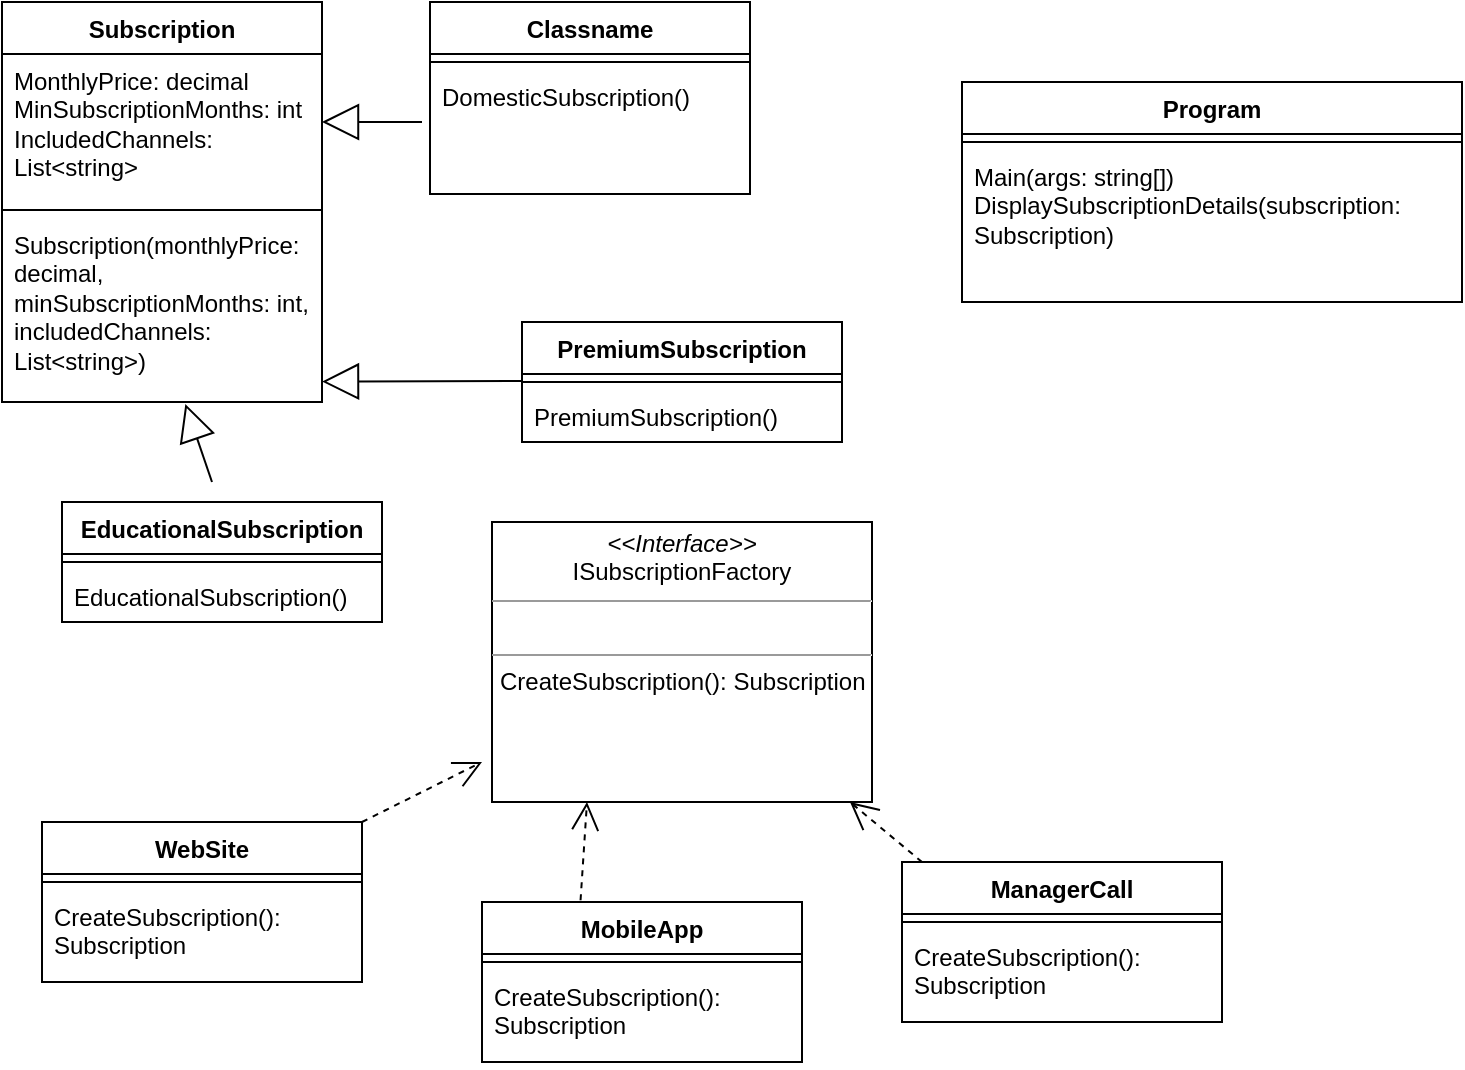<mxfile version="23.1.2" type="device">
  <diagram name="Страница — 1" id="Ma653bgn2nAL8Mdsk6dF">
    <mxGraphModel dx="808" dy="765" grid="1" gridSize="10" guides="1" tooltips="1" connect="1" arrows="1" fold="1" page="1" pageScale="1" pageWidth="827" pageHeight="1169" math="0" shadow="0">
      <root>
        <mxCell id="0" />
        <mxCell id="1" parent="0" />
        <mxCell id="U2nl_-04yxtri-V4Uudt-6" value="Subscription" style="swimlane;fontStyle=1;align=center;verticalAlign=top;childLayout=stackLayout;horizontal=1;startSize=26;horizontalStack=0;resizeParent=1;resizeParentMax=0;resizeLast=0;collapsible=1;marginBottom=0;whiteSpace=wrap;html=1;" vertex="1" parent="1">
          <mxGeometry x="40" y="140" width="160" height="200" as="geometry" />
        </mxCell>
        <mxCell id="U2nl_-04yxtri-V4Uudt-7" value="MonthlyPrice: decimal&lt;br&gt;MinSubscriptionMonths: int&lt;br&gt;IncludedChannels: List&amp;lt;string&amp;gt;" style="text;strokeColor=none;fillColor=none;align=left;verticalAlign=top;spacingLeft=4;spacingRight=4;overflow=hidden;rotatable=0;points=[[0,0.5],[1,0.5]];portConstraint=eastwest;whiteSpace=wrap;html=1;" vertex="1" parent="U2nl_-04yxtri-V4Uudt-6">
          <mxGeometry y="26" width="160" height="74" as="geometry" />
        </mxCell>
        <mxCell id="U2nl_-04yxtri-V4Uudt-8" value="" style="line;strokeWidth=1;fillColor=none;align=left;verticalAlign=middle;spacingTop=-1;spacingLeft=3;spacingRight=3;rotatable=0;labelPosition=right;points=[];portConstraint=eastwest;strokeColor=inherit;" vertex="1" parent="U2nl_-04yxtri-V4Uudt-6">
          <mxGeometry y="100" width="160" height="8" as="geometry" />
        </mxCell>
        <mxCell id="U2nl_-04yxtri-V4Uudt-9" value="Subscription(monthlyPrice: decimal, minSubscriptionMonths: int, includedChannels: List&amp;lt;string&amp;gt;)" style="text;strokeColor=none;fillColor=none;align=left;verticalAlign=top;spacingLeft=4;spacingRight=4;overflow=hidden;rotatable=0;points=[[0,0.5],[1,0.5]];portConstraint=eastwest;whiteSpace=wrap;html=1;" vertex="1" parent="U2nl_-04yxtri-V4Uudt-6">
          <mxGeometry y="108" width="160" height="92" as="geometry" />
        </mxCell>
        <mxCell id="U2nl_-04yxtri-V4Uudt-10" value="Classname" style="swimlane;fontStyle=1;align=center;verticalAlign=top;childLayout=stackLayout;horizontal=1;startSize=26;horizontalStack=0;resizeParent=1;resizeParentMax=0;resizeLast=0;collapsible=1;marginBottom=0;whiteSpace=wrap;html=1;" vertex="1" parent="1">
          <mxGeometry x="254" y="140" width="160" height="96" as="geometry" />
        </mxCell>
        <mxCell id="U2nl_-04yxtri-V4Uudt-12" value="" style="line;strokeWidth=1;fillColor=none;align=left;verticalAlign=middle;spacingTop=-1;spacingLeft=3;spacingRight=3;rotatable=0;labelPosition=right;points=[];portConstraint=eastwest;strokeColor=inherit;" vertex="1" parent="U2nl_-04yxtri-V4Uudt-10">
          <mxGeometry y="26" width="160" height="8" as="geometry" />
        </mxCell>
        <mxCell id="U2nl_-04yxtri-V4Uudt-13" value="DomesticSubscription()" style="text;strokeColor=none;fillColor=none;align=left;verticalAlign=top;spacingLeft=4;spacingRight=4;overflow=hidden;rotatable=0;points=[[0,0.5],[1,0.5]];portConstraint=eastwest;whiteSpace=wrap;html=1;" vertex="1" parent="U2nl_-04yxtri-V4Uudt-10">
          <mxGeometry y="34" width="160" height="62" as="geometry" />
        </mxCell>
        <mxCell id="U2nl_-04yxtri-V4Uudt-14" value="" style="endArrow=block;endSize=16;endFill=0;html=1;rounded=0;" edge="1" parent="1">
          <mxGeometry x="1" y="41" width="160" relative="1" as="geometry">
            <mxPoint x="250" y="200" as="sourcePoint" />
            <mxPoint x="200" y="200" as="targetPoint" />
            <mxPoint x="32" y="30" as="offset" />
          </mxGeometry>
        </mxCell>
        <mxCell id="U2nl_-04yxtri-V4Uudt-15" value="" style="endArrow=block;endSize=16;endFill=0;html=1;rounded=0;entryX=0.573;entryY=1.011;entryDx=0;entryDy=0;entryPerimeter=0;" edge="1" parent="1" target="U2nl_-04yxtri-V4Uudt-9">
          <mxGeometry x="1" y="41" width="160" relative="1" as="geometry">
            <mxPoint x="145" y="380" as="sourcePoint" />
            <mxPoint x="95" y="380" as="targetPoint" />
            <mxPoint x="32" y="30" as="offset" />
          </mxGeometry>
        </mxCell>
        <mxCell id="U2nl_-04yxtri-V4Uudt-16" value="EducationalSubscription" style="swimlane;fontStyle=1;align=center;verticalAlign=top;childLayout=stackLayout;horizontal=1;startSize=26;horizontalStack=0;resizeParent=1;resizeParentMax=0;resizeLast=0;collapsible=1;marginBottom=0;whiteSpace=wrap;html=1;" vertex="1" parent="1">
          <mxGeometry x="70" y="390" width="160" height="60" as="geometry" />
        </mxCell>
        <mxCell id="U2nl_-04yxtri-V4Uudt-18" value="" style="line;strokeWidth=1;fillColor=none;align=left;verticalAlign=middle;spacingTop=-1;spacingLeft=3;spacingRight=3;rotatable=0;labelPosition=right;points=[];portConstraint=eastwest;strokeColor=inherit;" vertex="1" parent="U2nl_-04yxtri-V4Uudt-16">
          <mxGeometry y="26" width="160" height="8" as="geometry" />
        </mxCell>
        <mxCell id="U2nl_-04yxtri-V4Uudt-19" value="EducationalSubscription()" style="text;strokeColor=none;fillColor=none;align=left;verticalAlign=top;spacingLeft=4;spacingRight=4;overflow=hidden;rotatable=0;points=[[0,0.5],[1,0.5]];portConstraint=eastwest;whiteSpace=wrap;html=1;" vertex="1" parent="U2nl_-04yxtri-V4Uudt-16">
          <mxGeometry y="34" width="160" height="26" as="geometry" />
        </mxCell>
        <mxCell id="U2nl_-04yxtri-V4Uudt-20" value="" style="endArrow=block;endSize=16;endFill=0;html=1;rounded=0;entryX=0.998;entryY=0.938;entryDx=0;entryDy=0;entryPerimeter=0;" edge="1" parent="1">
          <mxGeometry x="1" y="41" width="160" relative="1" as="geometry">
            <mxPoint x="300.32" y="329.5" as="sourcePoint" />
            <mxPoint x="200.0" y="329.796" as="targetPoint" />
            <mxPoint x="32" y="30" as="offset" />
          </mxGeometry>
        </mxCell>
        <mxCell id="U2nl_-04yxtri-V4Uudt-21" value="PremiumSubscription" style="swimlane;fontStyle=1;align=center;verticalAlign=top;childLayout=stackLayout;horizontal=1;startSize=26;horizontalStack=0;resizeParent=1;resizeParentMax=0;resizeLast=0;collapsible=1;marginBottom=0;whiteSpace=wrap;html=1;" vertex="1" parent="1">
          <mxGeometry x="300" y="300" width="160" height="60" as="geometry" />
        </mxCell>
        <mxCell id="U2nl_-04yxtri-V4Uudt-23" value="" style="line;strokeWidth=1;fillColor=none;align=left;verticalAlign=middle;spacingTop=-1;spacingLeft=3;spacingRight=3;rotatable=0;labelPosition=right;points=[];portConstraint=eastwest;strokeColor=inherit;" vertex="1" parent="U2nl_-04yxtri-V4Uudt-21">
          <mxGeometry y="26" width="160" height="8" as="geometry" />
        </mxCell>
        <mxCell id="U2nl_-04yxtri-V4Uudt-24" value="PremiumSubscription()" style="text;strokeColor=none;fillColor=none;align=left;verticalAlign=top;spacingLeft=4;spacingRight=4;overflow=hidden;rotatable=0;points=[[0,0.5],[1,0.5]];portConstraint=eastwest;whiteSpace=wrap;html=1;" vertex="1" parent="U2nl_-04yxtri-V4Uudt-21">
          <mxGeometry y="34" width="160" height="26" as="geometry" />
        </mxCell>
        <mxCell id="U2nl_-04yxtri-V4Uudt-26" value="&lt;p style=&quot;margin:0px;margin-top:4px;text-align:center;&quot;&gt;&lt;i&gt;&amp;lt;&amp;lt;Interface&amp;gt;&amp;gt;&lt;/i&gt;&lt;br&gt;ISubscriptionFactory&lt;br&gt;&lt;/p&gt;&lt;hr size=&quot;1&quot;&gt;&lt;p style=&quot;margin:0px;margin-left:4px;&quot;&gt;&lt;br&gt;&lt;/p&gt;&lt;hr size=&quot;1&quot;&gt;&lt;p style=&quot;margin:0px;margin-left:4px;&quot;&gt;CreateSubscription(): Subscription&lt;br&gt;&lt;/p&gt;" style="verticalAlign=top;align=left;overflow=fill;fontSize=12;fontFamily=Helvetica;html=1;whiteSpace=wrap;" vertex="1" parent="1">
          <mxGeometry x="285" y="400" width="190" height="140" as="geometry" />
        </mxCell>
        <mxCell id="U2nl_-04yxtri-V4Uudt-27" value="WebSite" style="swimlane;fontStyle=1;align=center;verticalAlign=top;childLayout=stackLayout;horizontal=1;startSize=26;horizontalStack=0;resizeParent=1;resizeParentMax=0;resizeLast=0;collapsible=1;marginBottom=0;whiteSpace=wrap;html=1;" vertex="1" parent="1">
          <mxGeometry x="60" y="550" width="160" height="80" as="geometry" />
        </mxCell>
        <mxCell id="U2nl_-04yxtri-V4Uudt-29" value="" style="line;strokeWidth=1;fillColor=none;align=left;verticalAlign=middle;spacingTop=-1;spacingLeft=3;spacingRight=3;rotatable=0;labelPosition=right;points=[];portConstraint=eastwest;strokeColor=inherit;" vertex="1" parent="U2nl_-04yxtri-V4Uudt-27">
          <mxGeometry y="26" width="160" height="8" as="geometry" />
        </mxCell>
        <mxCell id="U2nl_-04yxtri-V4Uudt-30" value="CreateSubscription(): Subscription" style="text;strokeColor=none;fillColor=none;align=left;verticalAlign=top;spacingLeft=4;spacingRight=4;overflow=hidden;rotatable=0;points=[[0,0.5],[1,0.5]];portConstraint=eastwest;whiteSpace=wrap;html=1;" vertex="1" parent="U2nl_-04yxtri-V4Uudt-27">
          <mxGeometry y="34" width="160" height="46" as="geometry" />
        </mxCell>
        <mxCell id="U2nl_-04yxtri-V4Uudt-31" value="" style="endArrow=open;endSize=12;dashed=1;html=1;rounded=0;exitX=1;exitY=0;exitDx=0;exitDy=0;" edge="1" parent="1" source="U2nl_-04yxtri-V4Uudt-27">
          <mxGeometry x="-0.8" y="60" width="160" relative="1" as="geometry">
            <mxPoint x="230" y="550" as="sourcePoint" />
            <mxPoint x="280" y="520" as="targetPoint" />
            <Array as="points" />
            <mxPoint as="offset" />
          </mxGeometry>
        </mxCell>
        <mxCell id="U2nl_-04yxtri-V4Uudt-32" value="MobileApp&lt;br&gt;" style="swimlane;fontStyle=1;align=center;verticalAlign=top;childLayout=stackLayout;horizontal=1;startSize=26;horizontalStack=0;resizeParent=1;resizeParentMax=0;resizeLast=0;collapsible=1;marginBottom=0;whiteSpace=wrap;html=1;" vertex="1" parent="1">
          <mxGeometry x="280" y="590" width="160" height="80" as="geometry" />
        </mxCell>
        <mxCell id="U2nl_-04yxtri-V4Uudt-33" value="" style="line;strokeWidth=1;fillColor=none;align=left;verticalAlign=middle;spacingTop=-1;spacingLeft=3;spacingRight=3;rotatable=0;labelPosition=right;points=[];portConstraint=eastwest;strokeColor=inherit;" vertex="1" parent="U2nl_-04yxtri-V4Uudt-32">
          <mxGeometry y="26" width="160" height="8" as="geometry" />
        </mxCell>
        <mxCell id="U2nl_-04yxtri-V4Uudt-34" value="CreateSubscription(): Subscription" style="text;strokeColor=none;fillColor=none;align=left;verticalAlign=top;spacingLeft=4;spacingRight=4;overflow=hidden;rotatable=0;points=[[0,0.5],[1,0.5]];portConstraint=eastwest;whiteSpace=wrap;html=1;" vertex="1" parent="U2nl_-04yxtri-V4Uudt-32">
          <mxGeometry y="34" width="160" height="46" as="geometry" />
        </mxCell>
        <mxCell id="U2nl_-04yxtri-V4Uudt-35" value="" style="endArrow=open;endSize=12;dashed=1;html=1;rounded=0;exitX=0.308;exitY=-0.011;exitDx=0;exitDy=0;exitPerimeter=0;entryX=0.25;entryY=1;entryDx=0;entryDy=0;" edge="1" parent="1" source="U2nl_-04yxtri-V4Uudt-32" target="U2nl_-04yxtri-V4Uudt-26">
          <mxGeometry x="-0.8" y="60" width="160" relative="1" as="geometry">
            <mxPoint x="330" y="580" as="sourcePoint" />
            <mxPoint x="340" y="550" as="targetPoint" />
            <Array as="points" />
            <mxPoint as="offset" />
          </mxGeometry>
        </mxCell>
        <mxCell id="U2nl_-04yxtri-V4Uudt-36" value="ManagerCall" style="swimlane;fontStyle=1;align=center;verticalAlign=top;childLayout=stackLayout;horizontal=1;startSize=26;horizontalStack=0;resizeParent=1;resizeParentMax=0;resizeLast=0;collapsible=1;marginBottom=0;whiteSpace=wrap;html=1;" vertex="1" parent="1">
          <mxGeometry x="490" y="570" width="160" height="80" as="geometry" />
        </mxCell>
        <mxCell id="U2nl_-04yxtri-V4Uudt-37" value="" style="line;strokeWidth=1;fillColor=none;align=left;verticalAlign=middle;spacingTop=-1;spacingLeft=3;spacingRight=3;rotatable=0;labelPosition=right;points=[];portConstraint=eastwest;strokeColor=inherit;" vertex="1" parent="U2nl_-04yxtri-V4Uudt-36">
          <mxGeometry y="26" width="160" height="8" as="geometry" />
        </mxCell>
        <mxCell id="U2nl_-04yxtri-V4Uudt-38" value="CreateSubscription(): Subscription" style="text;strokeColor=none;fillColor=none;align=left;verticalAlign=top;spacingLeft=4;spacingRight=4;overflow=hidden;rotatable=0;points=[[0,0.5],[1,0.5]];portConstraint=eastwest;whiteSpace=wrap;html=1;" vertex="1" parent="U2nl_-04yxtri-V4Uudt-36">
          <mxGeometry y="34" width="160" height="46" as="geometry" />
        </mxCell>
        <mxCell id="U2nl_-04yxtri-V4Uudt-39" value="" style="endArrow=open;endSize=12;dashed=1;html=1;rounded=0;exitX=0.308;exitY=-0.011;exitDx=0;exitDy=0;exitPerimeter=0;" edge="1" parent="1" target="U2nl_-04yxtri-V4Uudt-26">
          <mxGeometry x="-0.8" y="60" width="160" relative="1" as="geometry">
            <mxPoint x="500" y="570" as="sourcePoint" />
            <mxPoint x="504" y="521" as="targetPoint" />
            <Array as="points" />
            <mxPoint as="offset" />
          </mxGeometry>
        </mxCell>
        <mxCell id="U2nl_-04yxtri-V4Uudt-40" value="Program" style="swimlane;fontStyle=1;align=center;verticalAlign=top;childLayout=stackLayout;horizontal=1;startSize=26;horizontalStack=0;resizeParent=1;resizeParentMax=0;resizeLast=0;collapsible=1;marginBottom=0;whiteSpace=wrap;html=1;" vertex="1" parent="1">
          <mxGeometry x="520" y="180" width="250" height="110" as="geometry" />
        </mxCell>
        <mxCell id="U2nl_-04yxtri-V4Uudt-42" value="" style="line;strokeWidth=1;fillColor=none;align=left;verticalAlign=middle;spacingTop=-1;spacingLeft=3;spacingRight=3;rotatable=0;labelPosition=right;points=[];portConstraint=eastwest;strokeColor=inherit;" vertex="1" parent="U2nl_-04yxtri-V4Uudt-40">
          <mxGeometry y="26" width="250" height="8" as="geometry" />
        </mxCell>
        <mxCell id="U2nl_-04yxtri-V4Uudt-43" value="Main(args: string[])&lt;br&gt;DisplaySubscriptionDetails(subscription: Subscription)" style="text;strokeColor=none;fillColor=none;align=left;verticalAlign=top;spacingLeft=4;spacingRight=4;overflow=hidden;rotatable=0;points=[[0,0.5],[1,0.5]];portConstraint=eastwest;whiteSpace=wrap;html=1;" vertex="1" parent="U2nl_-04yxtri-V4Uudt-40">
          <mxGeometry y="34" width="250" height="76" as="geometry" />
        </mxCell>
      </root>
    </mxGraphModel>
  </diagram>
</mxfile>
